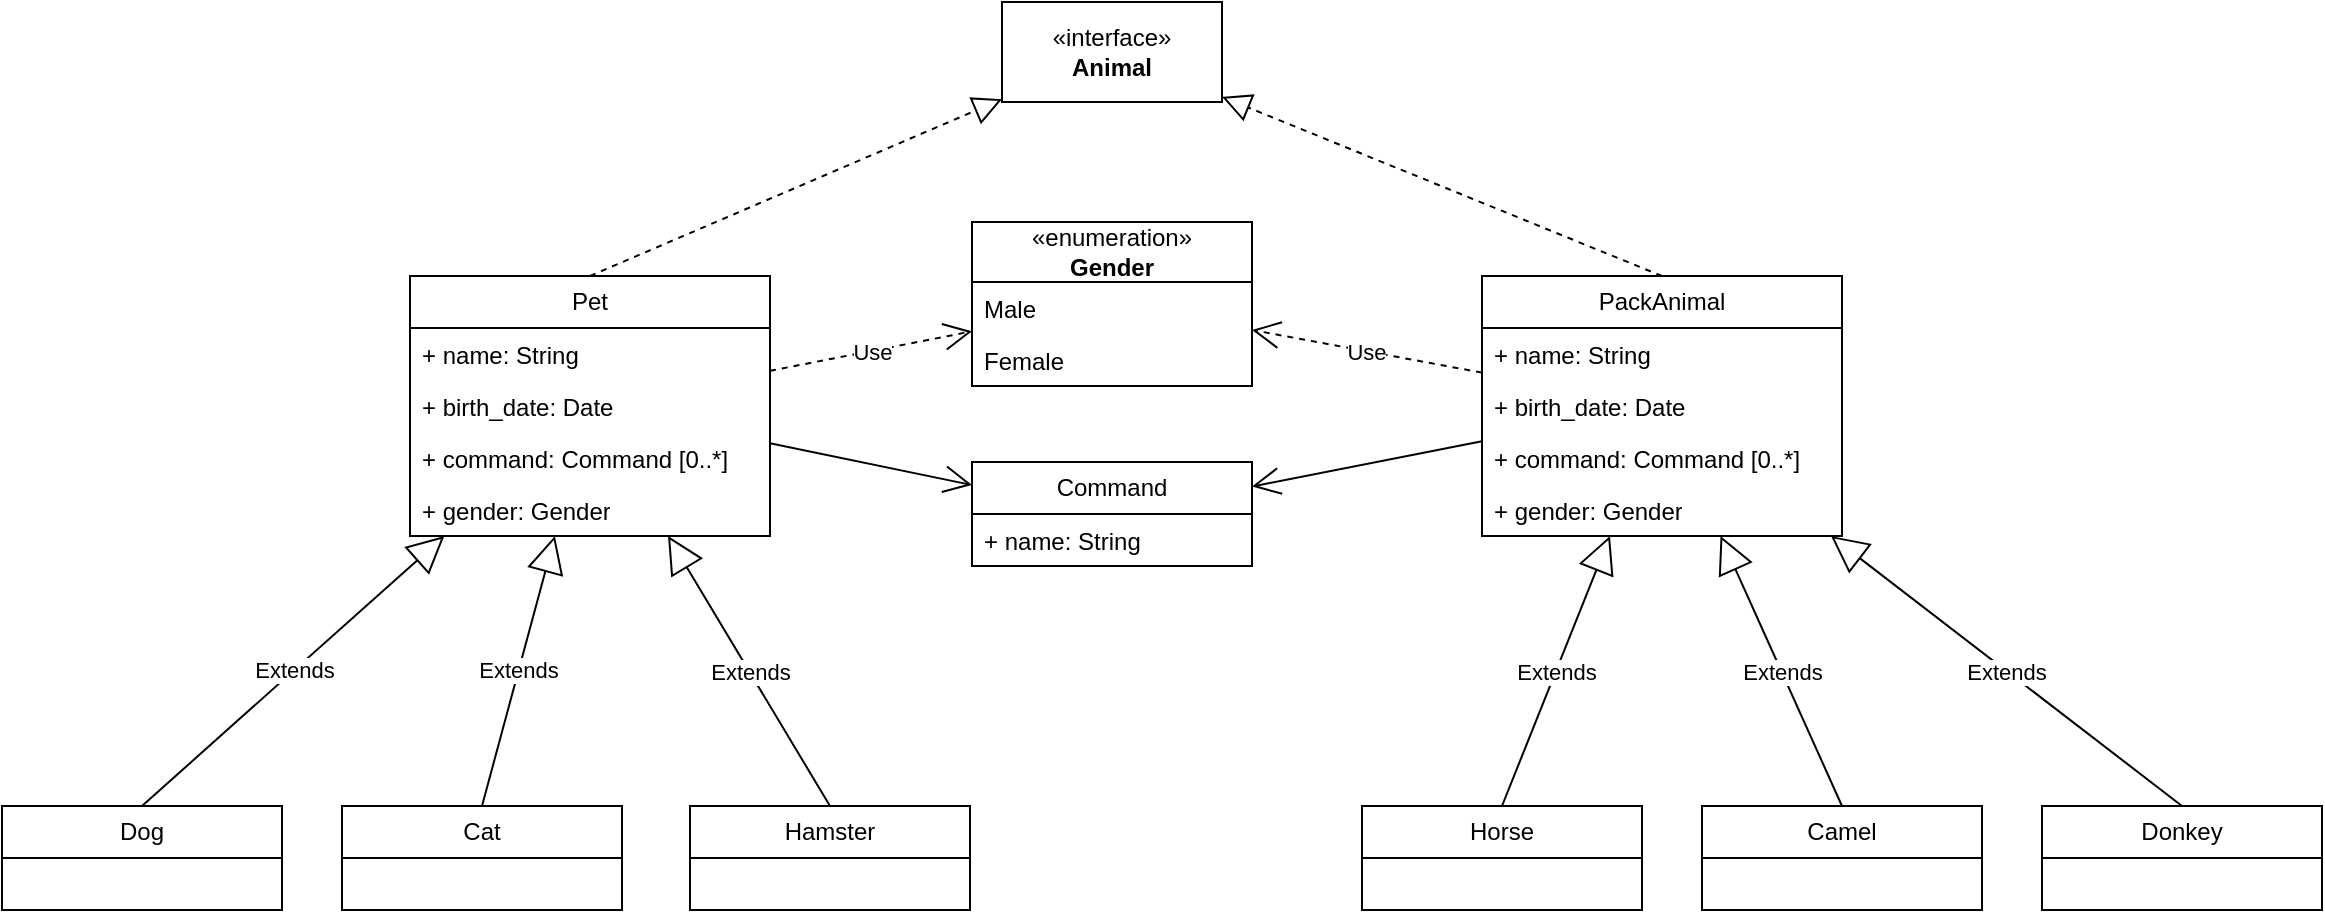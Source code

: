<mxfile version="24.7.14">
  <diagram id="C5RBs43oDa-KdzZeNtuy" name="Page-1">
    <mxGraphModel dx="1434" dy="746" grid="1" gridSize="10" guides="1" tooltips="1" connect="1" arrows="1" fold="1" page="1" pageScale="1" pageWidth="827" pageHeight="1169" math="0" shadow="0">
      <root>
        <mxCell id="WIyWlLk6GJQsqaUBKTNV-0" />
        <mxCell id="WIyWlLk6GJQsqaUBKTNV-1" parent="WIyWlLk6GJQsqaUBKTNV-0" />
        <mxCell id="TGIQIPbP9UKrDU6BnVj_-0" value="«interface»&lt;br&gt;&lt;b&gt;Animal&lt;/b&gt;" style="html=1;whiteSpace=wrap;" parent="WIyWlLk6GJQsqaUBKTNV-1" vertex="1">
          <mxGeometry x="500" y="70" width="110" height="50" as="geometry" />
        </mxCell>
        <mxCell id="TGIQIPbP9UKrDU6BnVj_-18" value="Pet" style="swimlane;fontStyle=0;childLayout=stackLayout;horizontal=1;startSize=26;fillColor=none;horizontalStack=0;resizeParent=1;resizeParentMax=0;resizeLast=0;collapsible=1;marginBottom=0;whiteSpace=wrap;html=1;" parent="WIyWlLk6GJQsqaUBKTNV-1" vertex="1">
          <mxGeometry x="204" y="207" width="180" height="130" as="geometry" />
        </mxCell>
        <mxCell id="TGIQIPbP9UKrDU6BnVj_-20" value="+ name: String" style="text;strokeColor=none;fillColor=none;align=left;verticalAlign=top;spacingLeft=4;spacingRight=4;overflow=hidden;rotatable=0;points=[[0,0.5],[1,0.5]];portConstraint=eastwest;whiteSpace=wrap;html=1;" parent="TGIQIPbP9UKrDU6BnVj_-18" vertex="1">
          <mxGeometry y="26" width="180" height="26" as="geometry" />
        </mxCell>
        <mxCell id="TGIQIPbP9UKrDU6BnVj_-21" value="+ birth_date: Date" style="text;strokeColor=none;fillColor=none;align=left;verticalAlign=top;spacingLeft=4;spacingRight=4;overflow=hidden;rotatable=0;points=[[0,0.5],[1,0.5]];portConstraint=eastwest;whiteSpace=wrap;html=1;" parent="TGIQIPbP9UKrDU6BnVj_-18" vertex="1">
          <mxGeometry y="52" width="180" height="26" as="geometry" />
        </mxCell>
        <mxCell id="GzA1EVl08QLLyFnhOnj3-31" value="+ command: Command [0..*]" style="text;strokeColor=none;fillColor=none;align=left;verticalAlign=top;spacingLeft=4;spacingRight=4;overflow=hidden;rotatable=0;points=[[0,0.5],[1,0.5]];portConstraint=eastwest;whiteSpace=wrap;html=1;" parent="TGIQIPbP9UKrDU6BnVj_-18" vertex="1">
          <mxGeometry y="78" width="180" height="26" as="geometry" />
        </mxCell>
        <mxCell id="GzA1EVl08QLLyFnhOnj3-39" value="+ gender: Gender" style="text;strokeColor=none;fillColor=none;align=left;verticalAlign=top;spacingLeft=4;spacingRight=4;overflow=hidden;rotatable=0;points=[[0,0.5],[1,0.5]];portConstraint=eastwest;whiteSpace=wrap;html=1;" parent="TGIQIPbP9UKrDU6BnVj_-18" vertex="1">
          <mxGeometry y="104" width="180" height="26" as="geometry" />
        </mxCell>
        <mxCell id="TGIQIPbP9UKrDU6BnVj_-22" value="PackAnimal" style="swimlane;fontStyle=0;childLayout=stackLayout;horizontal=1;startSize=26;fillColor=none;horizontalStack=0;resizeParent=1;resizeParentMax=0;resizeLast=0;collapsible=1;marginBottom=0;whiteSpace=wrap;html=1;" parent="WIyWlLk6GJQsqaUBKTNV-1" vertex="1">
          <mxGeometry x="740" y="207" width="180" height="130" as="geometry" />
        </mxCell>
        <mxCell id="TGIQIPbP9UKrDU6BnVj_-24" value="+ name: String" style="text;strokeColor=none;fillColor=none;align=left;verticalAlign=top;spacingLeft=4;spacingRight=4;overflow=hidden;rotatable=0;points=[[0,0.5],[1,0.5]];portConstraint=eastwest;whiteSpace=wrap;html=1;" parent="TGIQIPbP9UKrDU6BnVj_-22" vertex="1">
          <mxGeometry y="26" width="180" height="26" as="geometry" />
        </mxCell>
        <mxCell id="TGIQIPbP9UKrDU6BnVj_-25" value="+ birth_date: Date" style="text;strokeColor=none;fillColor=none;align=left;verticalAlign=top;spacingLeft=4;spacingRight=4;overflow=hidden;rotatable=0;points=[[0,0.5],[1,0.5]];portConstraint=eastwest;whiteSpace=wrap;html=1;" parent="TGIQIPbP9UKrDU6BnVj_-22" vertex="1">
          <mxGeometry y="52" width="180" height="26" as="geometry" />
        </mxCell>
        <mxCell id="GzA1EVl08QLLyFnhOnj3-37" value="+ command: Command [0..*]" style="text;strokeColor=none;fillColor=none;align=left;verticalAlign=top;spacingLeft=4;spacingRight=4;overflow=hidden;rotatable=0;points=[[0,0.5],[1,0.5]];portConstraint=eastwest;whiteSpace=wrap;html=1;" parent="TGIQIPbP9UKrDU6BnVj_-22" vertex="1">
          <mxGeometry y="78" width="180" height="26" as="geometry" />
        </mxCell>
        <mxCell id="GzA1EVl08QLLyFnhOnj3-74" value="+ gender: Gender" style="text;strokeColor=none;fillColor=none;align=left;verticalAlign=top;spacingLeft=4;spacingRight=4;overflow=hidden;rotatable=0;points=[[0,0.5],[1,0.5]];portConstraint=eastwest;whiteSpace=wrap;html=1;" parent="TGIQIPbP9UKrDU6BnVj_-22" vertex="1">
          <mxGeometry y="104" width="180" height="26" as="geometry" />
        </mxCell>
        <mxCell id="TGIQIPbP9UKrDU6BnVj_-43" value="" style="endArrow=block;dashed=1;endFill=0;endSize=12;html=1;rounded=0;exitX=0.5;exitY=0;exitDx=0;exitDy=0;" parent="WIyWlLk6GJQsqaUBKTNV-1" source="TGIQIPbP9UKrDU6BnVj_-18" target="TGIQIPbP9UKrDU6BnVj_-0" edge="1">
          <mxGeometry width="160" relative="1" as="geometry">
            <mxPoint x="591" y="190" as="sourcePoint" />
            <mxPoint x="410" y="210" as="targetPoint" />
          </mxGeometry>
        </mxCell>
        <mxCell id="TGIQIPbP9UKrDU6BnVj_-44" value="" style="endArrow=block;dashed=1;endFill=0;endSize=12;html=1;rounded=0;exitX=0.5;exitY=0;exitDx=0;exitDy=0;" parent="WIyWlLk6GJQsqaUBKTNV-1" source="TGIQIPbP9UKrDU6BnVj_-22" target="TGIQIPbP9UKrDU6BnVj_-0" edge="1">
          <mxGeometry width="160" relative="1" as="geometry">
            <mxPoint x="591" y="190" as="sourcePoint" />
            <mxPoint x="660" y="210" as="targetPoint" />
          </mxGeometry>
        </mxCell>
        <mxCell id="TGIQIPbP9UKrDU6BnVj_-57" value="Dog" style="swimlane;fontStyle=0;childLayout=stackLayout;horizontal=1;startSize=26;fillColor=none;horizontalStack=0;resizeParent=1;resizeParentMax=0;resizeLast=0;collapsible=1;marginBottom=0;whiteSpace=wrap;html=1;" parent="WIyWlLk6GJQsqaUBKTNV-1" vertex="1">
          <mxGeometry y="472" width="140" height="52" as="geometry" />
        </mxCell>
        <mxCell id="TGIQIPbP9UKrDU6BnVj_-61" value="Cat" style="swimlane;fontStyle=0;childLayout=stackLayout;horizontal=1;startSize=26;fillColor=none;horizontalStack=0;resizeParent=1;resizeParentMax=0;resizeLast=0;collapsible=1;marginBottom=0;whiteSpace=wrap;html=1;" parent="WIyWlLk6GJQsqaUBKTNV-1" vertex="1">
          <mxGeometry x="170" y="472" width="140" height="52" as="geometry" />
        </mxCell>
        <mxCell id="TGIQIPbP9UKrDU6BnVj_-65" value="Hamster" style="swimlane;fontStyle=0;childLayout=stackLayout;horizontal=1;startSize=26;fillColor=none;horizontalStack=0;resizeParent=1;resizeParentMax=0;resizeLast=0;collapsible=1;marginBottom=0;whiteSpace=wrap;html=1;" parent="WIyWlLk6GJQsqaUBKTNV-1" vertex="1">
          <mxGeometry x="344" y="472" width="140" height="52" as="geometry" />
        </mxCell>
        <mxCell id="TGIQIPbP9UKrDU6BnVj_-69" value="Horse" style="swimlane;fontStyle=0;childLayout=stackLayout;horizontal=1;startSize=26;fillColor=none;horizontalStack=0;resizeParent=1;resizeParentMax=0;resizeLast=0;collapsible=1;marginBottom=0;whiteSpace=wrap;html=1;" parent="WIyWlLk6GJQsqaUBKTNV-1" vertex="1">
          <mxGeometry x="680" y="472" width="140" height="52" as="geometry" />
        </mxCell>
        <mxCell id="TGIQIPbP9UKrDU6BnVj_-73" value="Camel" style="swimlane;fontStyle=0;childLayout=stackLayout;horizontal=1;startSize=26;fillColor=none;horizontalStack=0;resizeParent=1;resizeParentMax=0;resizeLast=0;collapsible=1;marginBottom=0;whiteSpace=wrap;html=1;" parent="WIyWlLk6GJQsqaUBKTNV-1" vertex="1">
          <mxGeometry x="850" y="472" width="140" height="52" as="geometry" />
        </mxCell>
        <mxCell id="TGIQIPbP9UKrDU6BnVj_-77" value="Donkey" style="swimlane;fontStyle=0;childLayout=stackLayout;horizontal=1;startSize=26;fillColor=none;horizontalStack=0;resizeParent=1;resizeParentMax=0;resizeLast=0;collapsible=1;marginBottom=0;whiteSpace=wrap;html=1;" parent="WIyWlLk6GJQsqaUBKTNV-1" vertex="1">
          <mxGeometry x="1020" y="472" width="140" height="52" as="geometry" />
        </mxCell>
        <mxCell id="TGIQIPbP9UKrDU6BnVj_-81" value="Extends" style="endArrow=block;endSize=16;endFill=0;html=1;rounded=0;exitX=0.5;exitY=0;exitDx=0;exitDy=0;" parent="WIyWlLk6GJQsqaUBKTNV-1" source="TGIQIPbP9UKrDU6BnVj_-57" target="TGIQIPbP9UKrDU6BnVj_-18" edge="1">
          <mxGeometry width="160" relative="1" as="geometry">
            <mxPoint x="490" y="400" as="sourcePoint" />
            <mxPoint x="290" y="390" as="targetPoint" />
          </mxGeometry>
        </mxCell>
        <mxCell id="TGIQIPbP9UKrDU6BnVj_-82" value="Extends" style="endArrow=block;endSize=16;endFill=0;html=1;rounded=0;exitX=0.5;exitY=0;exitDx=0;exitDy=0;" parent="WIyWlLk6GJQsqaUBKTNV-1" source="TGIQIPbP9UKrDU6BnVj_-61" target="TGIQIPbP9UKrDU6BnVj_-18" edge="1">
          <mxGeometry width="160" relative="1" as="geometry">
            <mxPoint x="310" y="420" as="sourcePoint" />
            <mxPoint x="470" y="420" as="targetPoint" />
          </mxGeometry>
        </mxCell>
        <mxCell id="TGIQIPbP9UKrDU6BnVj_-83" value="Extends" style="endArrow=block;endSize=16;endFill=0;html=1;rounded=0;exitX=0.5;exitY=0;exitDx=0;exitDy=0;" parent="WIyWlLk6GJQsqaUBKTNV-1" source="TGIQIPbP9UKrDU6BnVj_-65" target="TGIQIPbP9UKrDU6BnVj_-18" edge="1">
          <mxGeometry width="160" relative="1" as="geometry">
            <mxPoint x="440" y="420" as="sourcePoint" />
            <mxPoint x="600" y="420" as="targetPoint" />
          </mxGeometry>
        </mxCell>
        <mxCell id="TGIQIPbP9UKrDU6BnVj_-84" value="Extends" style="endArrow=block;endSize=16;endFill=0;html=1;rounded=0;exitX=0.5;exitY=0;exitDx=0;exitDy=0;" parent="WIyWlLk6GJQsqaUBKTNV-1" source="TGIQIPbP9UKrDU6BnVj_-69" target="TGIQIPbP9UKrDU6BnVj_-22" edge="1">
          <mxGeometry width="160" relative="1" as="geometry">
            <mxPoint x="760" y="420" as="sourcePoint" />
            <mxPoint x="920" y="420" as="targetPoint" />
          </mxGeometry>
        </mxCell>
        <mxCell id="TGIQIPbP9UKrDU6BnVj_-85" value="Extends" style="endArrow=block;endSize=16;endFill=0;html=1;rounded=0;exitX=0.5;exitY=0;exitDx=0;exitDy=0;" parent="WIyWlLk6GJQsqaUBKTNV-1" source="TGIQIPbP9UKrDU6BnVj_-73" target="TGIQIPbP9UKrDU6BnVj_-22" edge="1">
          <mxGeometry width="160" relative="1" as="geometry">
            <mxPoint x="930" y="400" as="sourcePoint" />
            <mxPoint x="1090" y="400" as="targetPoint" />
          </mxGeometry>
        </mxCell>
        <mxCell id="TGIQIPbP9UKrDU6BnVj_-86" value="Extends" style="endArrow=block;endSize=16;endFill=0;html=1;rounded=0;exitX=0.5;exitY=0;exitDx=0;exitDy=0;" parent="WIyWlLk6GJQsqaUBKTNV-1" source="TGIQIPbP9UKrDU6BnVj_-77" target="TGIQIPbP9UKrDU6BnVj_-22" edge="1">
          <mxGeometry width="160" relative="1" as="geometry">
            <mxPoint x="1100" y="420" as="sourcePoint" />
            <mxPoint x="1260" y="420" as="targetPoint" />
          </mxGeometry>
        </mxCell>
        <mxCell id="GzA1EVl08QLLyFnhOnj3-41" value="Use" style="endArrow=open;endSize=12;dashed=1;html=1;rounded=0;" parent="WIyWlLk6GJQsqaUBKTNV-1" source="TGIQIPbP9UKrDU6BnVj_-18" target="GzA1EVl08QLLyFnhOnj3-58" edge="1">
          <mxGeometry width="160" relative="1" as="geometry">
            <mxPoint x="480" y="300" as="sourcePoint" />
            <mxPoint x="510" y="228.162" as="targetPoint" />
          </mxGeometry>
        </mxCell>
        <mxCell id="GzA1EVl08QLLyFnhOnj3-42" value="Use" style="endArrow=open;endSize=12;dashed=1;html=1;rounded=0;" parent="WIyWlLk6GJQsqaUBKTNV-1" source="TGIQIPbP9UKrDU6BnVj_-22" target="GzA1EVl08QLLyFnhOnj3-58" edge="1">
          <mxGeometry width="160" relative="1" as="geometry">
            <mxPoint x="620" y="400" as="sourcePoint" />
            <mxPoint x="620" y="225.717" as="targetPoint" />
          </mxGeometry>
        </mxCell>
        <mxCell id="GzA1EVl08QLLyFnhOnj3-58" value="«enumeration»&lt;br&gt;&lt;b&gt;Gender&lt;/b&gt;" style="swimlane;fontStyle=0;childLayout=stackLayout;horizontal=1;startSize=30;fillColor=none;horizontalStack=0;resizeParent=1;resizeParentMax=0;resizeLast=0;collapsible=1;marginBottom=0;whiteSpace=wrap;html=1;" parent="WIyWlLk6GJQsqaUBKTNV-1" vertex="1">
          <mxGeometry x="485" y="180" width="140" height="82" as="geometry" />
        </mxCell>
        <mxCell id="GzA1EVl08QLLyFnhOnj3-59" value="Male" style="text;strokeColor=none;fillColor=none;align=left;verticalAlign=top;spacingLeft=4;spacingRight=4;overflow=hidden;rotatable=0;points=[[0,0.5],[1,0.5]];portConstraint=eastwest;whiteSpace=wrap;html=1;" parent="GzA1EVl08QLLyFnhOnj3-58" vertex="1">
          <mxGeometry y="30" width="140" height="26" as="geometry" />
        </mxCell>
        <mxCell id="GzA1EVl08QLLyFnhOnj3-60" value="Female" style="text;strokeColor=none;fillColor=none;align=left;verticalAlign=top;spacingLeft=4;spacingRight=4;overflow=hidden;rotatable=0;points=[[0,0.5],[1,0.5]];portConstraint=eastwest;whiteSpace=wrap;html=1;" parent="GzA1EVl08QLLyFnhOnj3-58" vertex="1">
          <mxGeometry y="56" width="140" height="26" as="geometry" />
        </mxCell>
        <mxCell id="GzA1EVl08QLLyFnhOnj3-66" value="Command" style="swimlane;fontStyle=0;childLayout=stackLayout;horizontal=1;startSize=26;fillColor=none;horizontalStack=0;resizeParent=1;resizeParentMax=0;resizeLast=0;collapsible=1;marginBottom=0;whiteSpace=wrap;html=1;" parent="WIyWlLk6GJQsqaUBKTNV-1" vertex="1">
          <mxGeometry x="485" y="300" width="140" height="52" as="geometry" />
        </mxCell>
        <mxCell id="GzA1EVl08QLLyFnhOnj3-67" value="+ name: String" style="text;strokeColor=none;fillColor=none;align=left;verticalAlign=top;spacingLeft=4;spacingRight=4;overflow=hidden;rotatable=0;points=[[0,0.5],[1,0.5]];portConstraint=eastwest;whiteSpace=wrap;html=1;" parent="GzA1EVl08QLLyFnhOnj3-66" vertex="1">
          <mxGeometry y="26" width="140" height="26" as="geometry" />
        </mxCell>
        <mxCell id="GzA1EVl08QLLyFnhOnj3-79" value="" style="endArrow=open;endFill=1;endSize=12;html=1;rounded=0;" parent="WIyWlLk6GJQsqaUBKTNV-1" source="TGIQIPbP9UKrDU6BnVj_-18" target="GzA1EVl08QLLyFnhOnj3-66" edge="1">
          <mxGeometry width="160" relative="1" as="geometry">
            <mxPoint x="460" y="420" as="sourcePoint" />
            <mxPoint x="620" y="420" as="targetPoint" />
          </mxGeometry>
        </mxCell>
        <mxCell id="GzA1EVl08QLLyFnhOnj3-80" value="" style="endArrow=open;endFill=1;endSize=12;html=1;rounded=0;" parent="WIyWlLk6GJQsqaUBKTNV-1" source="TGIQIPbP9UKrDU6BnVj_-22" target="GzA1EVl08QLLyFnhOnj3-66" edge="1">
          <mxGeometry width="160" relative="1" as="geometry">
            <mxPoint x="610" y="440" as="sourcePoint" />
            <mxPoint x="770" y="440" as="targetPoint" />
          </mxGeometry>
        </mxCell>
      </root>
    </mxGraphModel>
  </diagram>
</mxfile>
